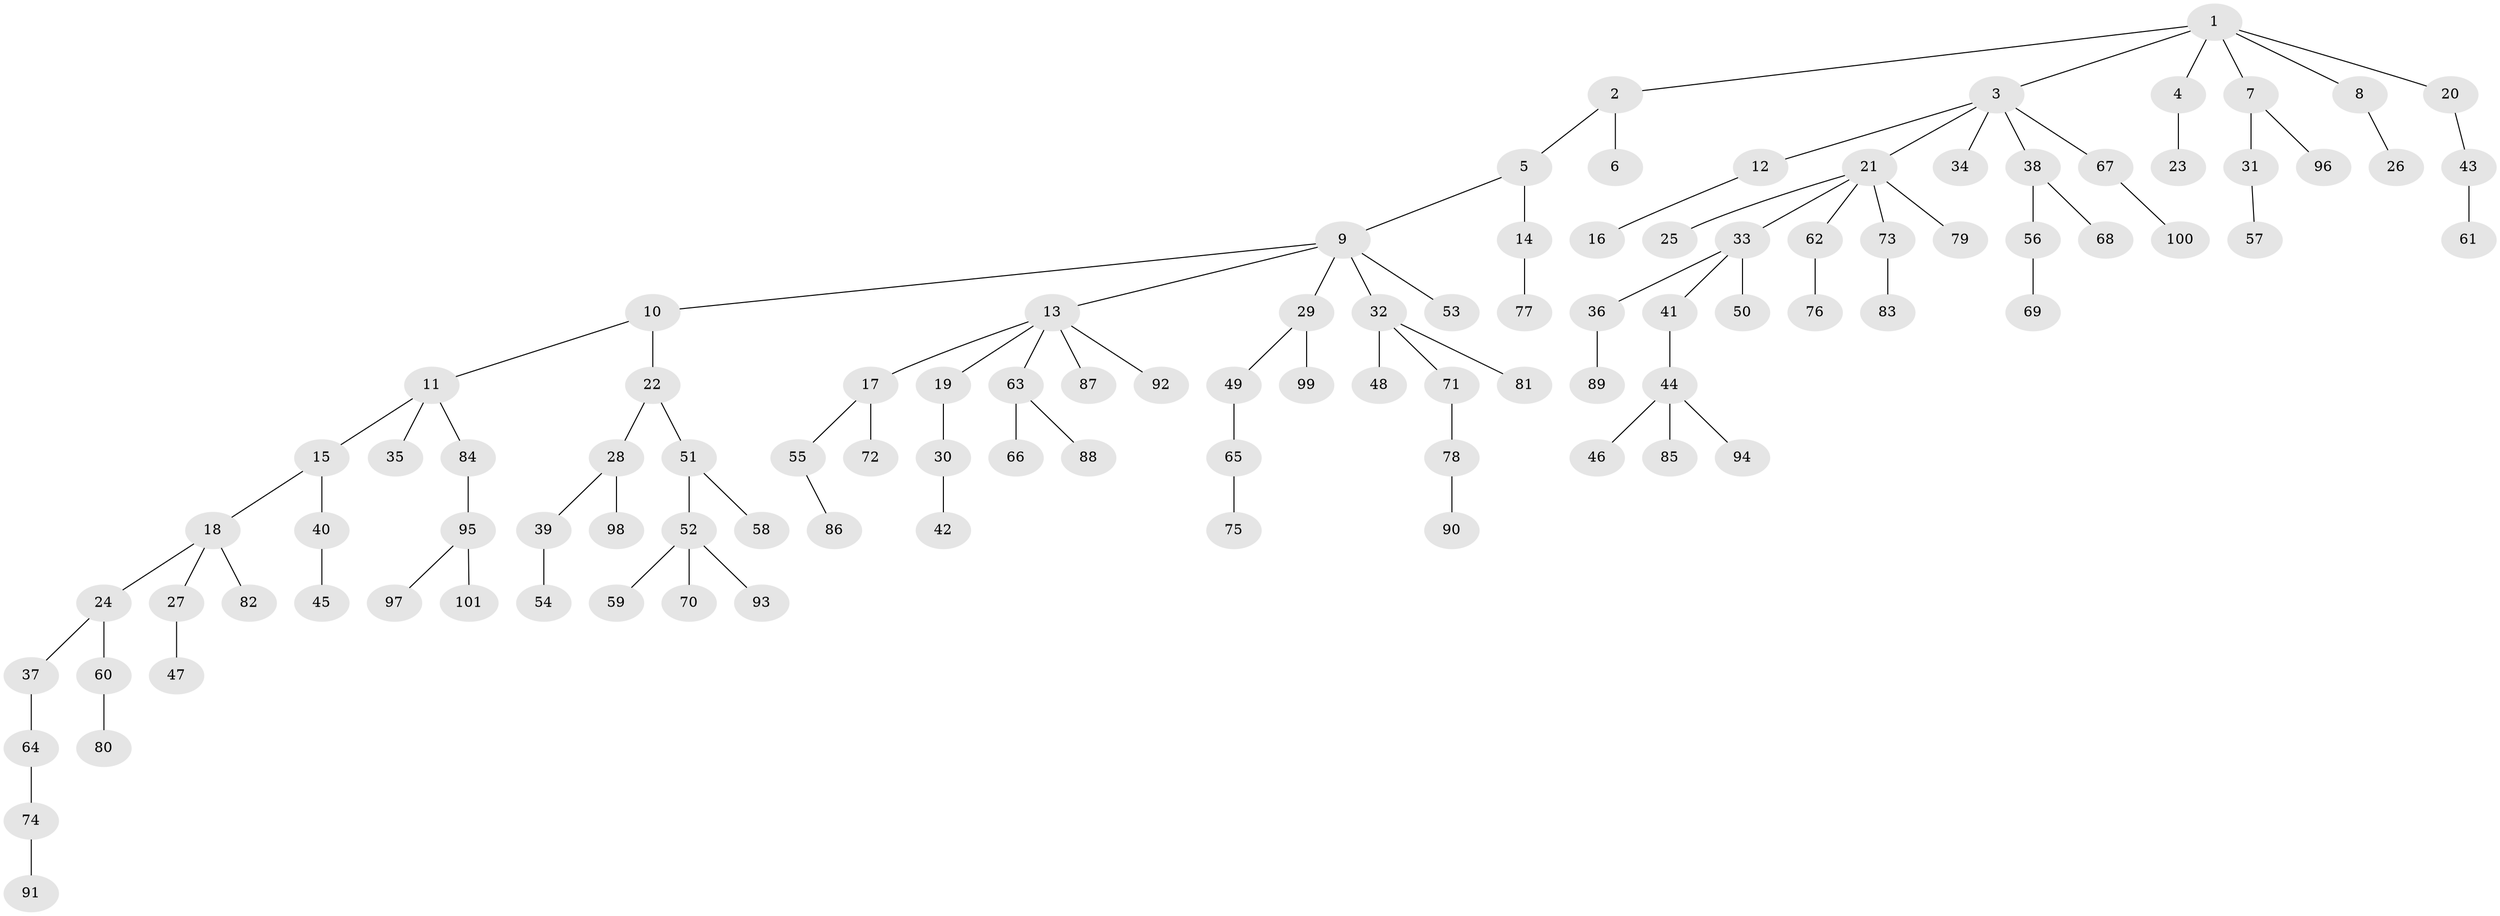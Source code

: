 // coarse degree distribution, {7: 0.014285714285714285, 6: 0.014285714285714285, 1: 0.5571428571428572, 3: 0.11428571428571428, 8: 0.02857142857142857, 4: 0.014285714285714285, 5: 0.02857142857142857, 2: 0.22857142857142856}
// Generated by graph-tools (version 1.1) at 2025/24/03/03/25 07:24:08]
// undirected, 101 vertices, 100 edges
graph export_dot {
graph [start="1"]
  node [color=gray90,style=filled];
  1;
  2;
  3;
  4;
  5;
  6;
  7;
  8;
  9;
  10;
  11;
  12;
  13;
  14;
  15;
  16;
  17;
  18;
  19;
  20;
  21;
  22;
  23;
  24;
  25;
  26;
  27;
  28;
  29;
  30;
  31;
  32;
  33;
  34;
  35;
  36;
  37;
  38;
  39;
  40;
  41;
  42;
  43;
  44;
  45;
  46;
  47;
  48;
  49;
  50;
  51;
  52;
  53;
  54;
  55;
  56;
  57;
  58;
  59;
  60;
  61;
  62;
  63;
  64;
  65;
  66;
  67;
  68;
  69;
  70;
  71;
  72;
  73;
  74;
  75;
  76;
  77;
  78;
  79;
  80;
  81;
  82;
  83;
  84;
  85;
  86;
  87;
  88;
  89;
  90;
  91;
  92;
  93;
  94;
  95;
  96;
  97;
  98;
  99;
  100;
  101;
  1 -- 2;
  1 -- 3;
  1 -- 4;
  1 -- 7;
  1 -- 8;
  1 -- 20;
  2 -- 5;
  2 -- 6;
  3 -- 12;
  3 -- 21;
  3 -- 34;
  3 -- 38;
  3 -- 67;
  4 -- 23;
  5 -- 9;
  5 -- 14;
  7 -- 31;
  7 -- 96;
  8 -- 26;
  9 -- 10;
  9 -- 13;
  9 -- 29;
  9 -- 32;
  9 -- 53;
  10 -- 11;
  10 -- 22;
  11 -- 15;
  11 -- 35;
  11 -- 84;
  12 -- 16;
  13 -- 17;
  13 -- 19;
  13 -- 63;
  13 -- 87;
  13 -- 92;
  14 -- 77;
  15 -- 18;
  15 -- 40;
  17 -- 55;
  17 -- 72;
  18 -- 24;
  18 -- 27;
  18 -- 82;
  19 -- 30;
  20 -- 43;
  21 -- 25;
  21 -- 33;
  21 -- 62;
  21 -- 73;
  21 -- 79;
  22 -- 28;
  22 -- 51;
  24 -- 37;
  24 -- 60;
  27 -- 47;
  28 -- 39;
  28 -- 98;
  29 -- 49;
  29 -- 99;
  30 -- 42;
  31 -- 57;
  32 -- 48;
  32 -- 71;
  32 -- 81;
  33 -- 36;
  33 -- 41;
  33 -- 50;
  36 -- 89;
  37 -- 64;
  38 -- 56;
  38 -- 68;
  39 -- 54;
  40 -- 45;
  41 -- 44;
  43 -- 61;
  44 -- 46;
  44 -- 85;
  44 -- 94;
  49 -- 65;
  51 -- 52;
  51 -- 58;
  52 -- 59;
  52 -- 70;
  52 -- 93;
  55 -- 86;
  56 -- 69;
  60 -- 80;
  62 -- 76;
  63 -- 66;
  63 -- 88;
  64 -- 74;
  65 -- 75;
  67 -- 100;
  71 -- 78;
  73 -- 83;
  74 -- 91;
  78 -- 90;
  84 -- 95;
  95 -- 97;
  95 -- 101;
}

